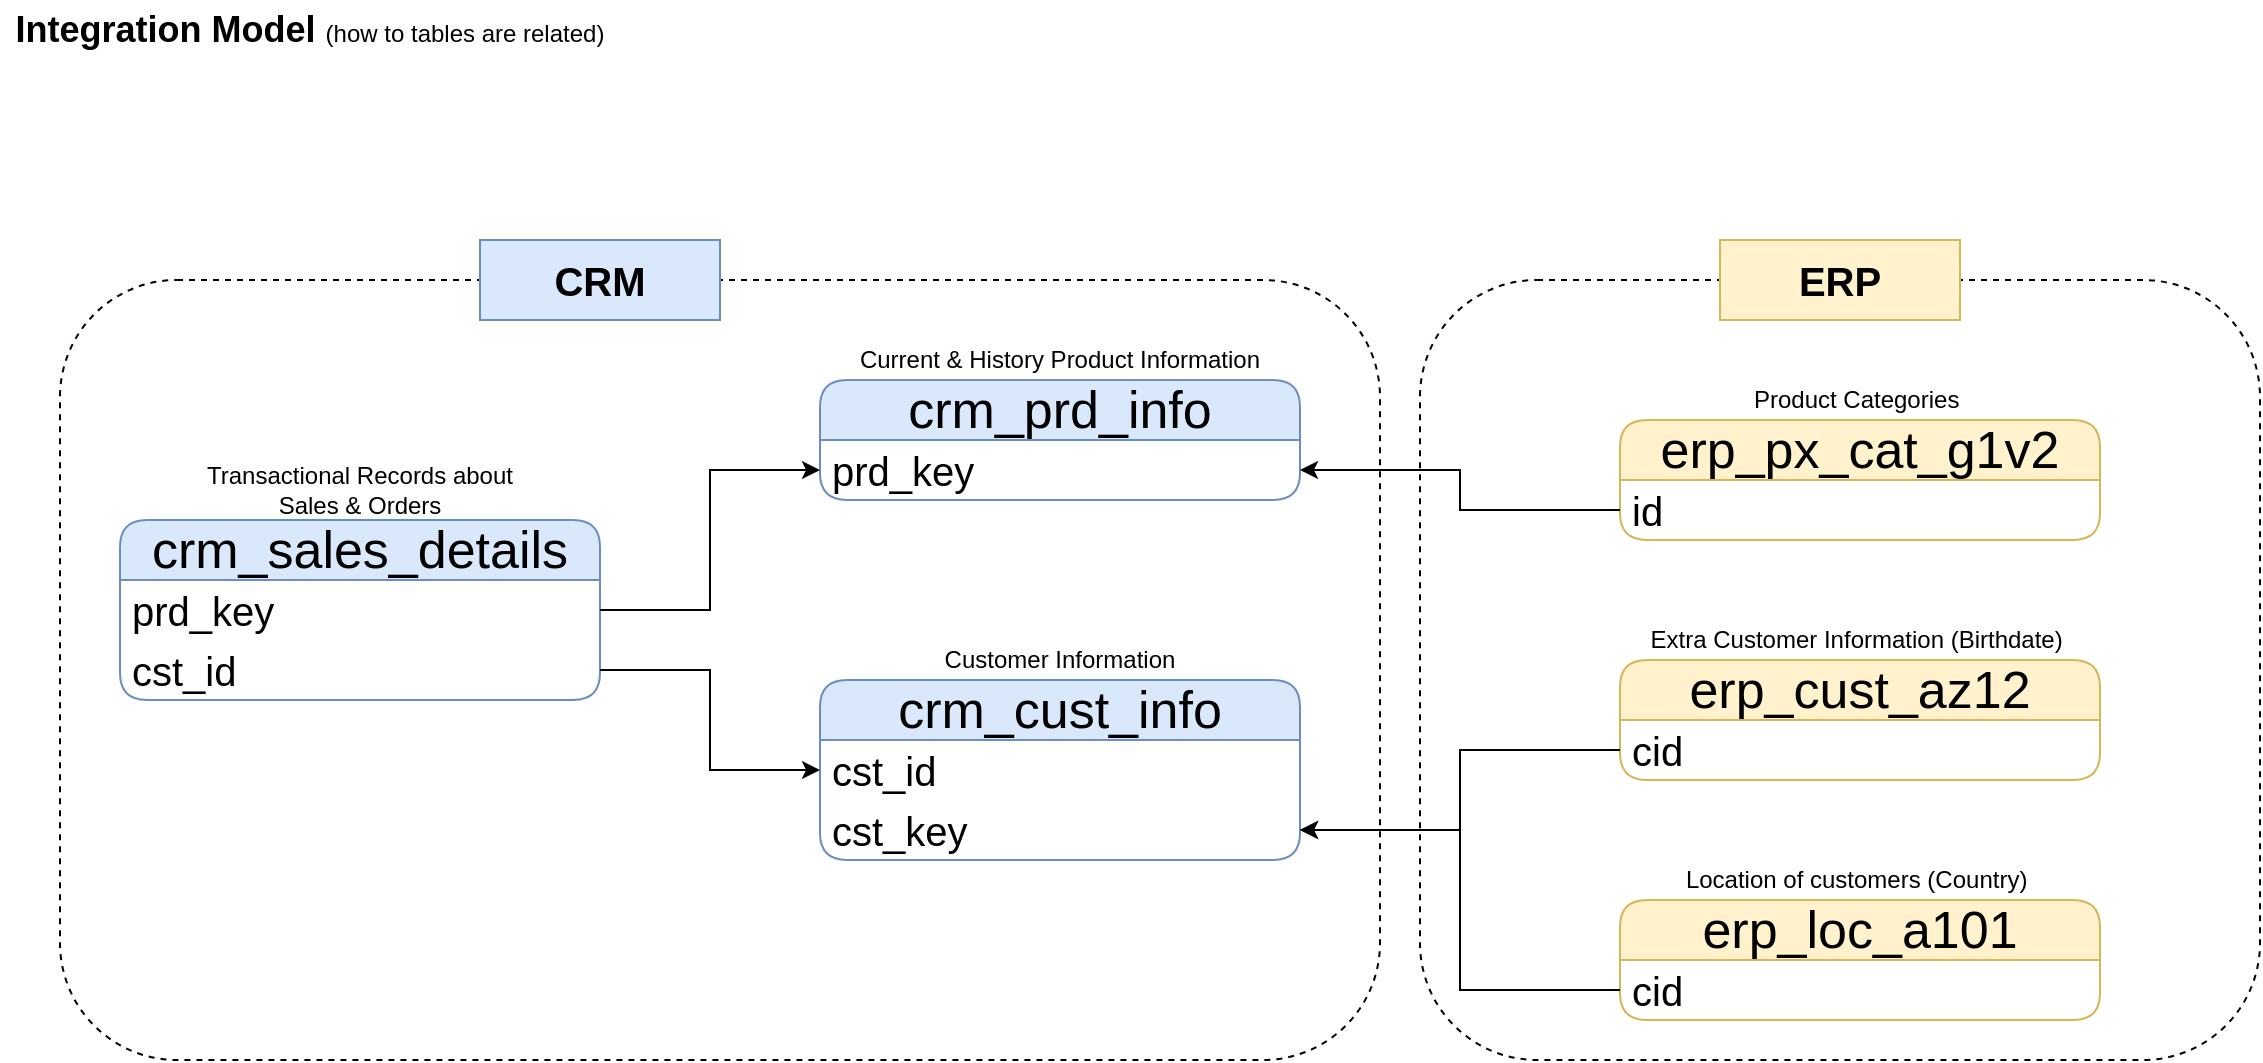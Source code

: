 <mxfile version="26.1.1">
  <diagram name="Page-1" id="e7luXGfGer-EIf7SEyP2">
    <mxGraphModel dx="1434" dy="844" grid="1" gridSize="10" guides="1" tooltips="1" connect="1" arrows="1" fold="1" page="1" pageScale="1" pageWidth="1600" pageHeight="1200" math="0" shadow="0">
      <root>
        <mxCell id="0" />
        <mxCell id="1" parent="0" />
        <mxCell id="9HLdew4S6xSdNqBazafR-1" value="&lt;font style=&quot;font-size: 18px;&quot;&gt;Integration Model &lt;/font&gt;&lt;font style=&quot;font-weight: normal;&quot;&gt;(how to tables are related)&lt;/font&gt;" style="text;html=1;align=center;verticalAlign=middle;whiteSpace=wrap;rounded=0;fontStyle=1" vertex="1" parent="1">
          <mxGeometry x="30" y="50" width="310" height="30" as="geometry" />
        </mxCell>
        <mxCell id="9HLdew4S6xSdNqBazafR-2" value="&lt;font style=&quot;font-size: 26px;&quot;&gt;crm_cust_info&lt;/font&gt;" style="swimlane;fontStyle=0;childLayout=stackLayout;horizontal=1;startSize=30;horizontalStack=0;resizeParent=1;resizeParentMax=0;resizeLast=0;collapsible=1;marginBottom=0;whiteSpace=wrap;html=1;rounded=1;fillColor=#dae8fc;strokeColor=#6c8ebf;" vertex="1" parent="1">
          <mxGeometry x="440" y="390" width="240" height="90" as="geometry" />
        </mxCell>
        <mxCell id="9HLdew4S6xSdNqBazafR-3" value="&lt;font style=&quot;font-size: 20px;&quot;&gt;cst_id&lt;/font&gt;" style="text;strokeColor=none;fillColor=none;align=left;verticalAlign=middle;spacingLeft=4;spacingRight=4;overflow=hidden;points=[[0,0.5],[1,0.5]];portConstraint=eastwest;rotatable=0;whiteSpace=wrap;html=1;rounded=1;sketch=1;curveFitting=1;jiggle=2;" vertex="1" parent="9HLdew4S6xSdNqBazafR-2">
          <mxGeometry y="30" width="240" height="30" as="geometry" />
        </mxCell>
        <mxCell id="9HLdew4S6xSdNqBazafR-21" value="&lt;font style=&quot;font-size: 20px;&quot;&gt;cst_key&lt;/font&gt;" style="text;strokeColor=none;fillColor=none;align=left;verticalAlign=middle;spacingLeft=4;spacingRight=4;overflow=hidden;points=[[0,0.5],[1,0.5]];portConstraint=eastwest;rotatable=0;whiteSpace=wrap;html=1;rounded=1;sketch=1;curveFitting=1;jiggle=2;" vertex="1" parent="9HLdew4S6xSdNqBazafR-2">
          <mxGeometry y="60" width="240" height="30" as="geometry" />
        </mxCell>
        <mxCell id="9HLdew4S6xSdNqBazafR-7" value="Customer Information" style="text;html=1;align=center;verticalAlign=middle;whiteSpace=wrap;rounded=0;" vertex="1" parent="1">
          <mxGeometry x="500" y="370" width="120" height="20" as="geometry" />
        </mxCell>
        <mxCell id="9HLdew4S6xSdNqBazafR-8" value="&lt;font style=&quot;font-size: 26px;&quot;&gt;crm_prd_info&lt;/font&gt;" style="swimlane;fontStyle=0;childLayout=stackLayout;horizontal=1;startSize=30;horizontalStack=0;resizeParent=1;resizeParentMax=0;resizeLast=0;collapsible=1;marginBottom=0;whiteSpace=wrap;html=1;rounded=1;fillColor=#dae8fc;strokeColor=#6c8ebf;" vertex="1" parent="1">
          <mxGeometry x="440" y="240" width="240" height="60" as="geometry" />
        </mxCell>
        <mxCell id="9HLdew4S6xSdNqBazafR-9" value="&lt;font style=&quot;font-size: 20px;&quot;&gt;prd_key&lt;/font&gt;" style="text;strokeColor=none;fillColor=none;align=left;verticalAlign=middle;spacingLeft=4;spacingRight=4;overflow=hidden;points=[[0,0.5],[1,0.5]];portConstraint=eastwest;rotatable=0;whiteSpace=wrap;html=1;rounded=1;sketch=1;curveFitting=1;jiggle=2;" vertex="1" parent="9HLdew4S6xSdNqBazafR-8">
          <mxGeometry y="30" width="240" height="30" as="geometry" />
        </mxCell>
        <mxCell id="9HLdew4S6xSdNqBazafR-10" value="Current &amp;amp; History Product Information" style="text;html=1;align=center;verticalAlign=middle;whiteSpace=wrap;rounded=0;" vertex="1" parent="1">
          <mxGeometry x="450" y="220" width="220" height="20" as="geometry" />
        </mxCell>
        <mxCell id="9HLdew4S6xSdNqBazafR-11" value="&lt;font style=&quot;font-size: 26px;&quot;&gt;crm_sales_details&lt;/font&gt;" style="swimlane;fontStyle=0;childLayout=stackLayout;horizontal=1;startSize=30;horizontalStack=0;resizeParent=1;resizeParentMax=0;resizeLast=0;collapsible=1;marginBottom=0;whiteSpace=wrap;html=1;rounded=1;fillColor=#dae8fc;strokeColor=#6c8ebf;" vertex="1" parent="1">
          <mxGeometry x="90" y="310" width="240" height="90" as="geometry" />
        </mxCell>
        <mxCell id="9HLdew4S6xSdNqBazafR-12" value="&lt;font style=&quot;font-size: 20px;&quot;&gt;prd_key&lt;/font&gt;" style="text;strokeColor=none;fillColor=none;align=left;verticalAlign=middle;spacingLeft=4;spacingRight=4;overflow=hidden;points=[[0,0.5],[1,0.5]];portConstraint=eastwest;rotatable=0;whiteSpace=wrap;html=1;rounded=1;sketch=1;curveFitting=1;jiggle=2;" vertex="1" parent="9HLdew4S6xSdNqBazafR-11">
          <mxGeometry y="30" width="240" height="30" as="geometry" />
        </mxCell>
        <mxCell id="9HLdew4S6xSdNqBazafR-15" value="&lt;font style=&quot;font-size: 20px;&quot;&gt;cst_id&lt;/font&gt;" style="text;strokeColor=none;fillColor=none;align=left;verticalAlign=middle;spacingLeft=4;spacingRight=4;overflow=hidden;points=[[0,0.5],[1,0.5]];portConstraint=eastwest;rotatable=0;whiteSpace=wrap;html=1;rounded=1;sketch=1;curveFitting=1;jiggle=2;" vertex="1" parent="9HLdew4S6xSdNqBazafR-11">
          <mxGeometry y="60" width="240" height="30" as="geometry" />
        </mxCell>
        <mxCell id="9HLdew4S6xSdNqBazafR-13" value="Transactional Records about Sales &amp;amp; Orders" style="text;html=1;align=center;verticalAlign=middle;whiteSpace=wrap;rounded=0;" vertex="1" parent="1">
          <mxGeometry x="125" y="280" width="170" height="30" as="geometry" />
        </mxCell>
        <mxCell id="9HLdew4S6xSdNqBazafR-16" style="edgeStyle=orthogonalEdgeStyle;rounded=0;orthogonalLoop=1;jettySize=auto;html=1;entryX=0;entryY=0.5;entryDx=0;entryDy=0;" edge="1" parent="1" source="9HLdew4S6xSdNqBazafR-12" target="9HLdew4S6xSdNqBazafR-9">
          <mxGeometry relative="1" as="geometry" />
        </mxCell>
        <mxCell id="9HLdew4S6xSdNqBazafR-17" style="edgeStyle=orthogonalEdgeStyle;rounded=0;orthogonalLoop=1;jettySize=auto;html=1;entryX=0;entryY=0.5;entryDx=0;entryDy=0;" edge="1" parent="1" source="9HLdew4S6xSdNqBazafR-15" target="9HLdew4S6xSdNqBazafR-3">
          <mxGeometry relative="1" as="geometry" />
        </mxCell>
        <mxCell id="9HLdew4S6xSdNqBazafR-18" value="&lt;font style=&quot;font-size: 26px;&quot;&gt;erp_cust_az12&lt;/font&gt;" style="swimlane;fontStyle=0;childLayout=stackLayout;horizontal=1;startSize=30;horizontalStack=0;resizeParent=1;resizeParentMax=0;resizeLast=0;collapsible=1;marginBottom=0;whiteSpace=wrap;html=1;rounded=1;fillColor=#fff2cc;strokeColor=#d6b656;" vertex="1" parent="1">
          <mxGeometry x="840" y="380" width="240" height="60" as="geometry" />
        </mxCell>
        <mxCell id="9HLdew4S6xSdNqBazafR-19" value="&lt;font style=&quot;font-size: 20px;&quot;&gt;cid&lt;/font&gt;" style="text;strokeColor=none;fillColor=none;align=left;verticalAlign=middle;spacingLeft=4;spacingRight=4;overflow=hidden;points=[[0,0.5],[1,0.5]];portConstraint=eastwest;rotatable=0;whiteSpace=wrap;html=1;rounded=1;sketch=1;curveFitting=1;jiggle=2;" vertex="1" parent="9HLdew4S6xSdNqBazafR-18">
          <mxGeometry y="30" width="240" height="30" as="geometry" />
        </mxCell>
        <mxCell id="9HLdew4S6xSdNqBazafR-20" value="Extra Customer Information (Birthdate)&amp;nbsp;" style="text;html=1;align=center;verticalAlign=middle;whiteSpace=wrap;rounded=0;" vertex="1" parent="1">
          <mxGeometry x="850" y="360" width="220" height="20" as="geometry" />
        </mxCell>
        <mxCell id="9HLdew4S6xSdNqBazafR-22" style="edgeStyle=orthogonalEdgeStyle;rounded=0;orthogonalLoop=1;jettySize=auto;html=1;entryX=1;entryY=0.5;entryDx=0;entryDy=0;" edge="1" parent="1" source="9HLdew4S6xSdNqBazafR-19" target="9HLdew4S6xSdNqBazafR-21">
          <mxGeometry relative="1" as="geometry" />
        </mxCell>
        <mxCell id="9HLdew4S6xSdNqBazafR-23" value="&lt;font style=&quot;font-size: 26px;&quot;&gt;erp_loc_a101&lt;/font&gt;" style="swimlane;fontStyle=0;childLayout=stackLayout;horizontal=1;startSize=30;horizontalStack=0;resizeParent=1;resizeParentMax=0;resizeLast=0;collapsible=1;marginBottom=0;whiteSpace=wrap;html=1;rounded=1;fillColor=#fff2cc;strokeColor=#d6b656;" vertex="1" parent="1">
          <mxGeometry x="840" y="500" width="240" height="60" as="geometry" />
        </mxCell>
        <mxCell id="9HLdew4S6xSdNqBazafR-24" value="&lt;font style=&quot;font-size: 20px;&quot;&gt;cid&lt;/font&gt;" style="text;strokeColor=none;fillColor=none;align=left;verticalAlign=middle;spacingLeft=4;spacingRight=4;overflow=hidden;points=[[0,0.5],[1,0.5]];portConstraint=eastwest;rotatable=0;whiteSpace=wrap;html=1;rounded=1;sketch=1;curveFitting=1;jiggle=2;" vertex="1" parent="9HLdew4S6xSdNqBazafR-23">
          <mxGeometry y="30" width="240" height="30" as="geometry" />
        </mxCell>
        <mxCell id="9HLdew4S6xSdNqBazafR-25" value="Location of customers (Country)&amp;nbsp;" style="text;html=1;align=center;verticalAlign=middle;whiteSpace=wrap;rounded=0;" vertex="1" parent="1">
          <mxGeometry x="850" y="480" width="220" height="20" as="geometry" />
        </mxCell>
        <mxCell id="9HLdew4S6xSdNqBazafR-26" style="edgeStyle=orthogonalEdgeStyle;rounded=0;orthogonalLoop=1;jettySize=auto;html=1;entryX=1;entryY=0.5;entryDx=0;entryDy=0;" edge="1" parent="1" source="9HLdew4S6xSdNqBazafR-24" target="9HLdew4S6xSdNqBazafR-21">
          <mxGeometry relative="1" as="geometry" />
        </mxCell>
        <mxCell id="9HLdew4S6xSdNqBazafR-27" value="&lt;font style=&quot;font-size: 26px;&quot;&gt;erp_px_cat_g1v2&lt;/font&gt;" style="swimlane;fontStyle=0;childLayout=stackLayout;horizontal=1;startSize=30;horizontalStack=0;resizeParent=1;resizeParentMax=0;resizeLast=0;collapsible=1;marginBottom=0;whiteSpace=wrap;html=1;rounded=1;fillColor=#fff2cc;strokeColor=#d6b656;" vertex="1" parent="1">
          <mxGeometry x="840" y="260" width="240" height="60" as="geometry" />
        </mxCell>
        <mxCell id="9HLdew4S6xSdNqBazafR-28" value="&lt;font style=&quot;font-size: 20px;&quot;&gt;id&lt;/font&gt;" style="text;strokeColor=none;fillColor=none;align=left;verticalAlign=middle;spacingLeft=4;spacingRight=4;overflow=hidden;points=[[0,0.5],[1,0.5]];portConstraint=eastwest;rotatable=0;whiteSpace=wrap;html=1;rounded=1;sketch=1;curveFitting=1;jiggle=2;" vertex="1" parent="9HLdew4S6xSdNqBazafR-27">
          <mxGeometry y="30" width="240" height="30" as="geometry" />
        </mxCell>
        <mxCell id="9HLdew4S6xSdNqBazafR-29" value="Product Categories&amp;nbsp;" style="text;html=1;align=center;verticalAlign=middle;whiteSpace=wrap;rounded=0;" vertex="1" parent="1">
          <mxGeometry x="850" y="240" width="220" height="20" as="geometry" />
        </mxCell>
        <mxCell id="9HLdew4S6xSdNqBazafR-30" style="edgeStyle=orthogonalEdgeStyle;rounded=0;orthogonalLoop=1;jettySize=auto;html=1;entryX=1;entryY=0.5;entryDx=0;entryDy=0;" edge="1" parent="1" source="9HLdew4S6xSdNqBazafR-28" target="9HLdew4S6xSdNqBazafR-9">
          <mxGeometry relative="1" as="geometry" />
        </mxCell>
        <mxCell id="9HLdew4S6xSdNqBazafR-31" value="" style="rounded=1;whiteSpace=wrap;html=1;fillColor=none;dashed=1;" vertex="1" parent="1">
          <mxGeometry x="60" y="190" width="660" height="390" as="geometry" />
        </mxCell>
        <mxCell id="9HLdew4S6xSdNqBazafR-32" value="&lt;font style=&quot;font-size: 20px;&quot;&gt;&lt;b&gt;CRM&lt;/b&gt;&lt;/font&gt;" style="rounded=0;whiteSpace=wrap;html=1;fillColor=#dae8fc;strokeColor=#6c8ebf;" vertex="1" parent="1">
          <mxGeometry x="270" y="170" width="120" height="40" as="geometry" />
        </mxCell>
        <mxCell id="9HLdew4S6xSdNqBazafR-33" value="" style="rounded=1;whiteSpace=wrap;html=1;fillColor=none;dashed=1;" vertex="1" parent="1">
          <mxGeometry x="740" y="190" width="420" height="390" as="geometry" />
        </mxCell>
        <mxCell id="9HLdew4S6xSdNqBazafR-34" value="&lt;font style=&quot;font-size: 20px;&quot;&gt;&lt;b&gt;ERP&lt;/b&gt;&lt;/font&gt;" style="rounded=0;whiteSpace=wrap;html=1;fillColor=#fff2cc;strokeColor=#d6b656;" vertex="1" parent="1">
          <mxGeometry x="890" y="170" width="120" height="40" as="geometry" />
        </mxCell>
      </root>
    </mxGraphModel>
  </diagram>
</mxfile>
